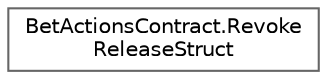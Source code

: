 digraph "Graphical Class Hierarchy"
{
 // LATEX_PDF_SIZE
  bgcolor="transparent";
  edge [fontname=Helvetica,fontsize=10,labelfontname=Helvetica,labelfontsize=10];
  node [fontname=Helvetica,fontsize=10,shape=box,height=0.2,width=0.4];
  rankdir="LR";
  Node0 [id="Node000000",label="BetActionsContract.Revoke\lReleaseStruct",height=0.2,width=0.4,color="grey40", fillcolor="white", style="filled",URL="$struct_bet_actions_contract_1_1_revoke_release_struct.html",tooltip=" "];
}
